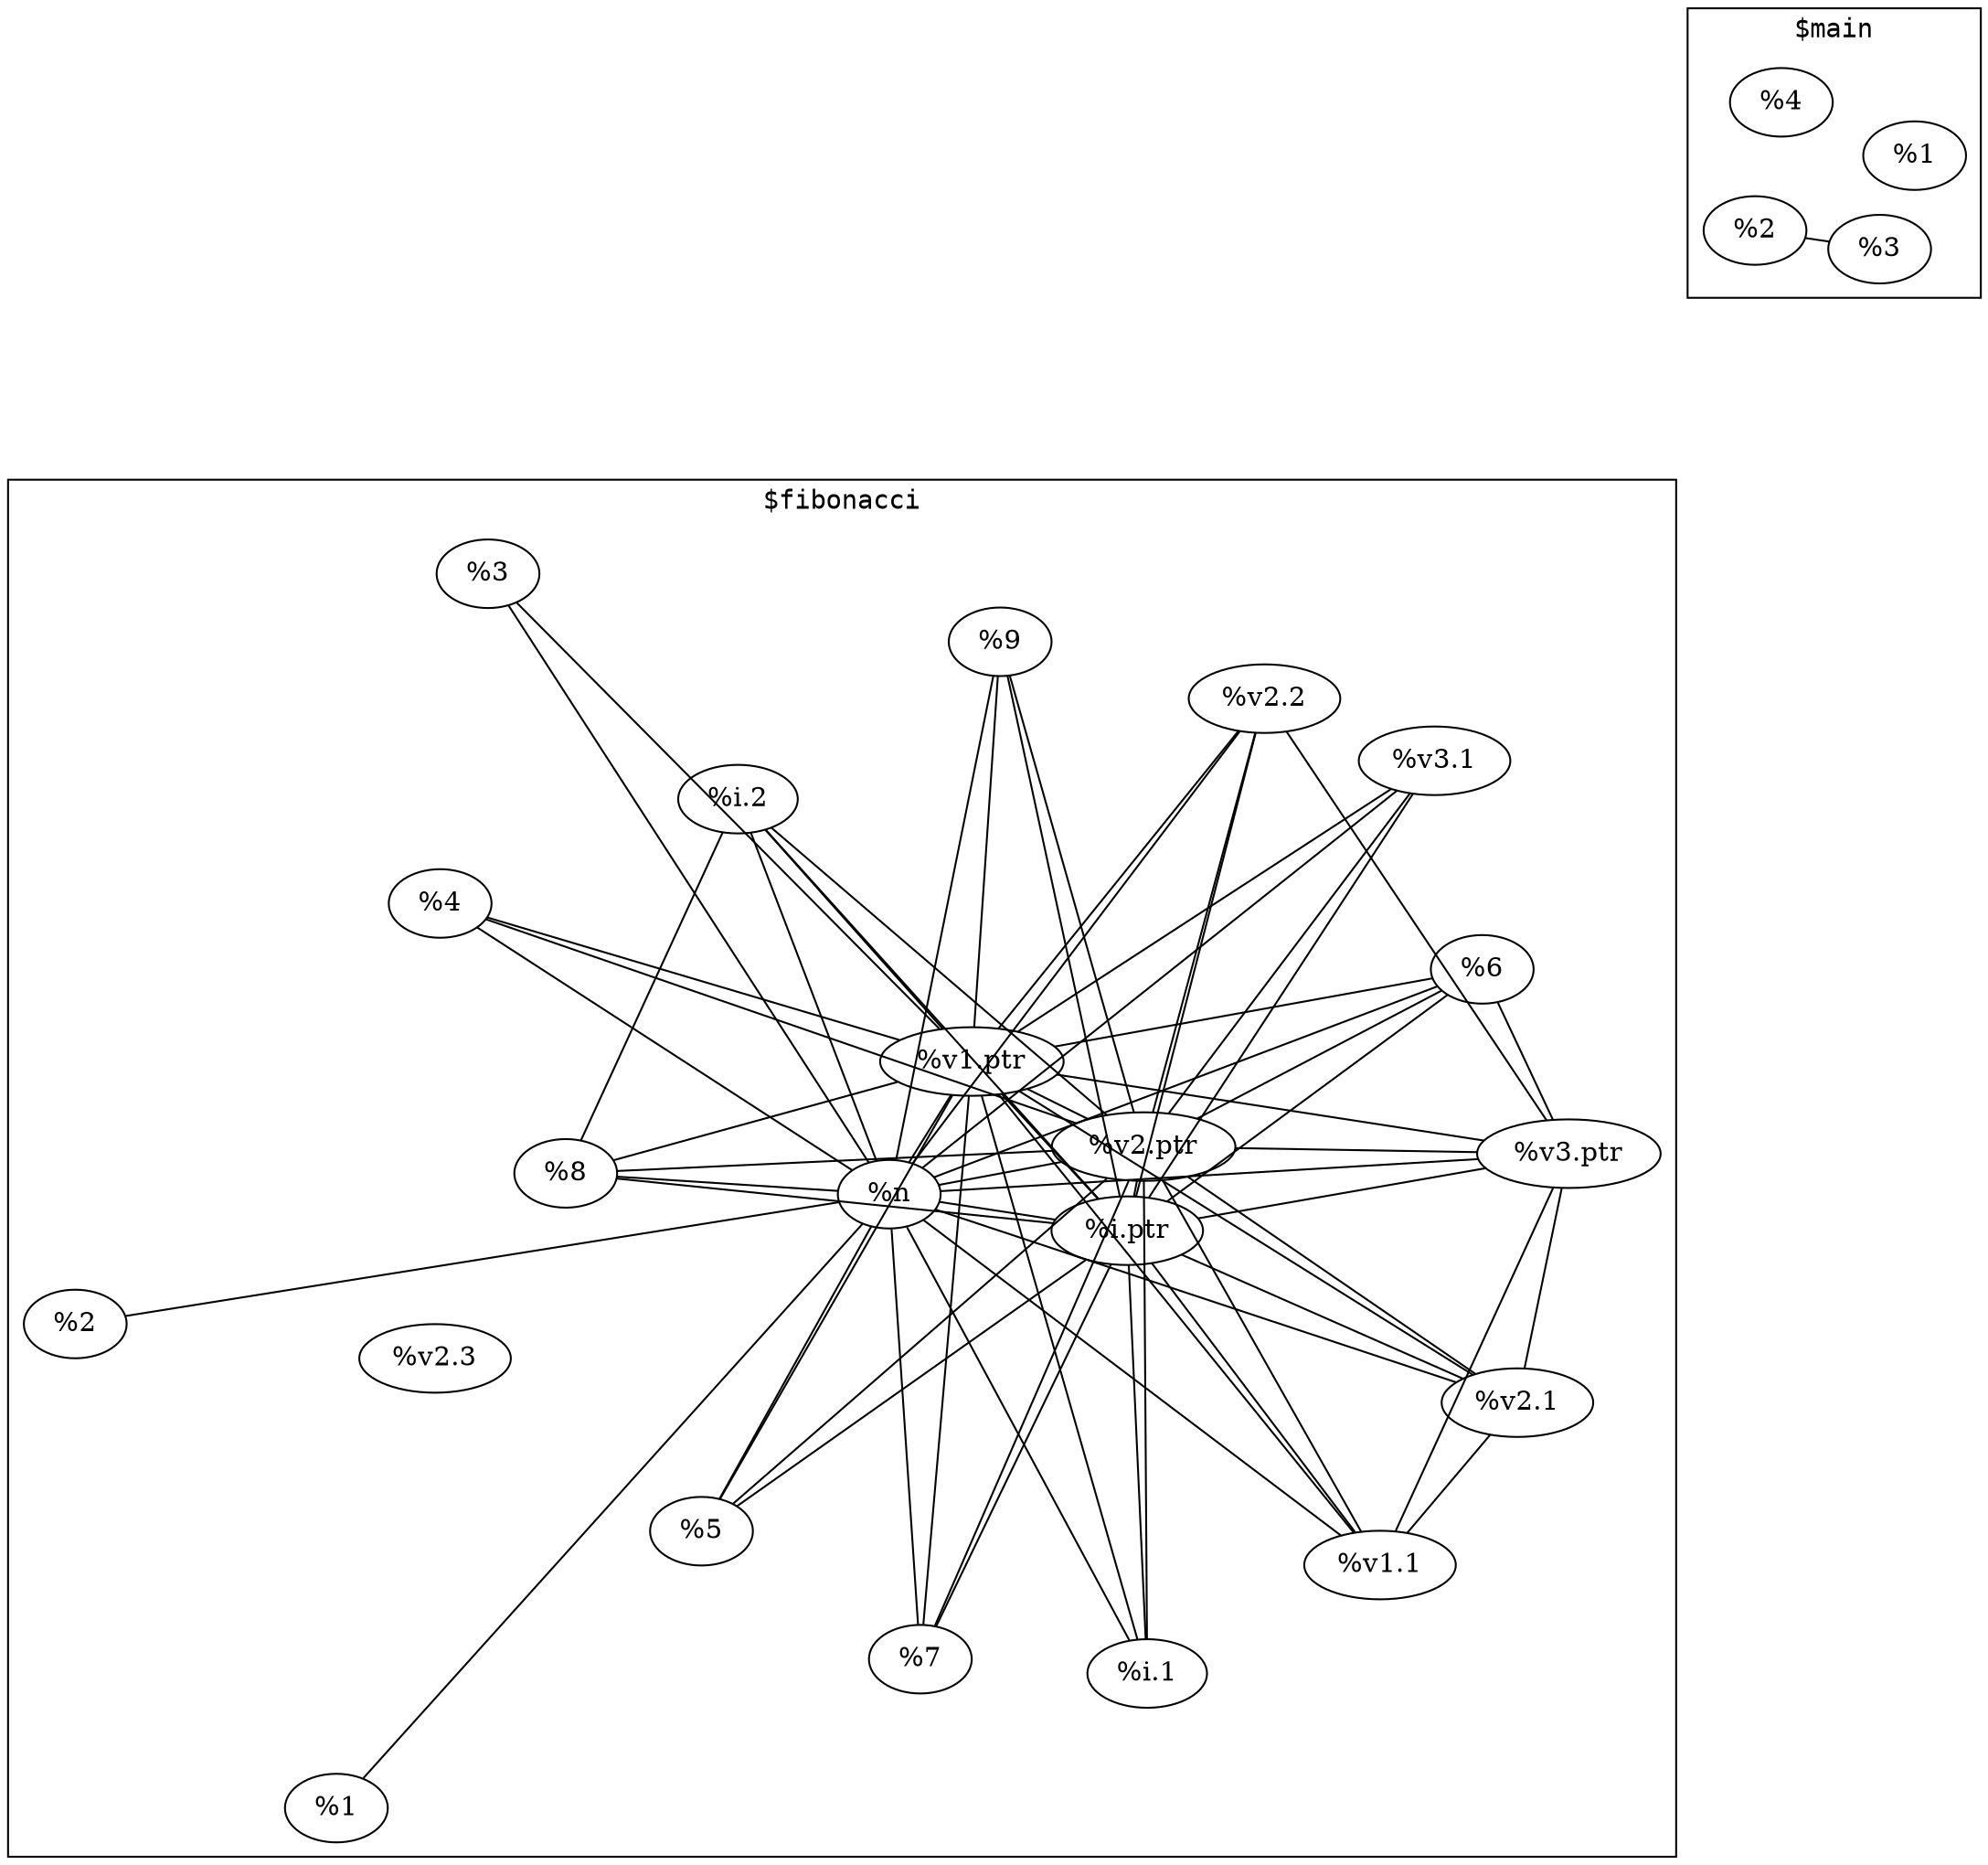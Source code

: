 graph {
   fontname=monospace
   layout=fdp

   subgraph cluster_0 {
      label="$main"
      "$main%1" [label="%1"]
      "$main%2" [label="%2"]
      "$main%2" -- "$main%3"
      "$main%3" [label="%3"]
      "$main%4" [label="%4"]
   }

   subgraph cluster_1 {
      label="$fibonacci"
      "$fibonacci%n" [label="%n"]
      "$fibonacci%n" -- "$fibonacci%1"
      "$fibonacci%n" -- "$fibonacci%2"
      "$fibonacci%n" -- "$fibonacci%v1.ptr"
      "$fibonacci%n" -- "$fibonacci%3"
      "$fibonacci%n" -- "$fibonacci%v2.ptr"
      "$fibonacci%n" -- "$fibonacci%4"
      "$fibonacci%n" -- "$fibonacci%i.ptr"
      "$fibonacci%n" -- "$fibonacci%5"
      "$fibonacci%n" -- "$fibonacci%v3.ptr"
      "$fibonacci%n" -- "$fibonacci%v1.1"
      "$fibonacci%n" -- "$fibonacci%v2.1"
      "$fibonacci%n" -- "$fibonacci%6"
      "$fibonacci%n" -- "$fibonacci%v2.2"
      "$fibonacci%n" -- "$fibonacci%v3.1"
      "$fibonacci%n" -- "$fibonacci%i.1"
      "$fibonacci%n" -- "$fibonacci%7"
      "$fibonacci%n" -- "$fibonacci%i.2"
      "$fibonacci%n" -- "$fibonacci%8"
      "$fibonacci%n" -- "$fibonacci%9"
      "$fibonacci%1" [label="%1"]
      "$fibonacci%2" [label="%2"]
      "$fibonacci%v1.ptr" [label="%v1.ptr"]
      "$fibonacci%v1.ptr" -- "$fibonacci%3"
      "$fibonacci%v1.ptr" -- "$fibonacci%v2.ptr"
      "$fibonacci%v1.ptr" -- "$fibonacci%4"
      "$fibonacci%v1.ptr" -- "$fibonacci%i.ptr"
      "$fibonacci%v1.ptr" -- "$fibonacci%5"
      "$fibonacci%v1.ptr" -- "$fibonacci%v3.ptr"
      "$fibonacci%v1.ptr" -- "$fibonacci%v1.1"
      "$fibonacci%v1.ptr" -- "$fibonacci%v2.1"
      "$fibonacci%v1.ptr" -- "$fibonacci%6"
      "$fibonacci%v1.ptr" -- "$fibonacci%v2.2"
      "$fibonacci%v1.ptr" -- "$fibonacci%v3.1"
      "$fibonacci%v1.ptr" -- "$fibonacci%i.1"
      "$fibonacci%v1.ptr" -- "$fibonacci%7"
      "$fibonacci%v1.ptr" -- "$fibonacci%i.2"
      "$fibonacci%v1.ptr" -- "$fibonacci%8"
      "$fibonacci%v1.ptr" -- "$fibonacci%9"
      "$fibonacci%3" [label="%3"]
      "$fibonacci%v2.ptr" [label="%v2.ptr"]
      "$fibonacci%v2.ptr" -- "$fibonacci%4"
      "$fibonacci%v2.ptr" -- "$fibonacci%i.ptr"
      "$fibonacci%v2.ptr" -- "$fibonacci%5"
      "$fibonacci%v2.ptr" -- "$fibonacci%v3.ptr"
      "$fibonacci%v2.ptr" -- "$fibonacci%v1.1"
      "$fibonacci%v2.ptr" -- "$fibonacci%v2.1"
      "$fibonacci%v2.ptr" -- "$fibonacci%6"
      "$fibonacci%v2.ptr" -- "$fibonacci%v2.2"
      "$fibonacci%v2.ptr" -- "$fibonacci%v3.1"
      "$fibonacci%v2.ptr" -- "$fibonacci%i.1"
      "$fibonacci%v2.ptr" -- "$fibonacci%7"
      "$fibonacci%v2.ptr" -- "$fibonacci%i.2"
      "$fibonacci%v2.ptr" -- "$fibonacci%8"
      "$fibonacci%v2.ptr" -- "$fibonacci%9"
      "$fibonacci%4" [label="%4"]
      "$fibonacci%i.ptr" [label="%i.ptr"]
      "$fibonacci%i.ptr" -- "$fibonacci%5"
      "$fibonacci%i.ptr" -- "$fibonacci%v3.ptr"
      "$fibonacci%i.ptr" -- "$fibonacci%v1.1"
      "$fibonacci%i.ptr" -- "$fibonacci%v2.1"
      "$fibonacci%i.ptr" -- "$fibonacci%6"
      "$fibonacci%i.ptr" -- "$fibonacci%v2.2"
      "$fibonacci%i.ptr" -- "$fibonacci%v3.1"
      "$fibonacci%i.ptr" -- "$fibonacci%i.1"
      "$fibonacci%i.ptr" -- "$fibonacci%7"
      "$fibonacci%i.ptr" -- "$fibonacci%i.2"
      "$fibonacci%i.ptr" -- "$fibonacci%8"
      "$fibonacci%i.ptr" -- "$fibonacci%9"
      "$fibonacci%5" [label="%5"]
      "$fibonacci%v3.ptr" [label="%v3.ptr"]
      "$fibonacci%v3.ptr" -- "$fibonacci%v1.1"
      "$fibonacci%v3.ptr" -- "$fibonacci%v2.1"
      "$fibonacci%v3.ptr" -- "$fibonacci%6"
      "$fibonacci%v3.ptr" -- "$fibonacci%v2.2"
      "$fibonacci%v1.1" [label="%v1.1"]
      "$fibonacci%v1.1" -- "$fibonacci%v2.1"
      "$fibonacci%v2.1" [label="%v2.1"]
      "$fibonacci%6" [label="%6"]
      "$fibonacci%v2.2" [label="%v2.2"]
      "$fibonacci%v3.1" [label="%v3.1"]
      "$fibonacci%i.1" [label="%i.1"]
      "$fibonacci%7" [label="%7"]
      "$fibonacci%v2.3" [label="%v2.3"]
      "$fibonacci%i.2" [label="%i.2"]
      "$fibonacci%i.2" -- "$fibonacci%8"
      "$fibonacci%8" [label="%8"]
      "$fibonacci%9" [label="%9"]
   }
}
